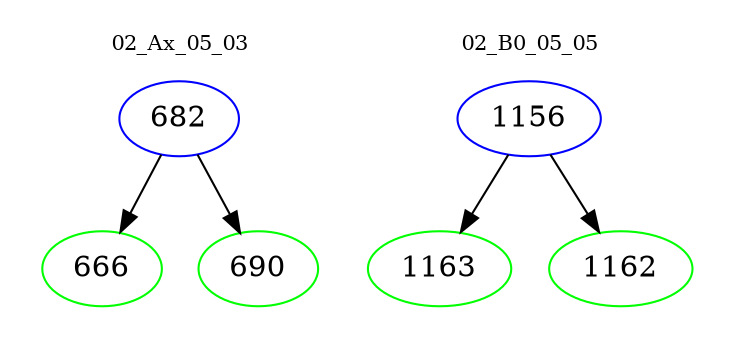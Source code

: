 digraph{
subgraph cluster_0 {
color = white
label = "02_Ax_05_03";
fontsize=10;
T0_682 [label="682", color="blue"]
T0_682 -> T0_666 [color="black"]
T0_666 [label="666", color="green"]
T0_682 -> T0_690 [color="black"]
T0_690 [label="690", color="green"]
}
subgraph cluster_1 {
color = white
label = "02_B0_05_05";
fontsize=10;
T1_1156 [label="1156", color="blue"]
T1_1156 -> T1_1163 [color="black"]
T1_1163 [label="1163", color="green"]
T1_1156 -> T1_1162 [color="black"]
T1_1162 [label="1162", color="green"]
}
}
